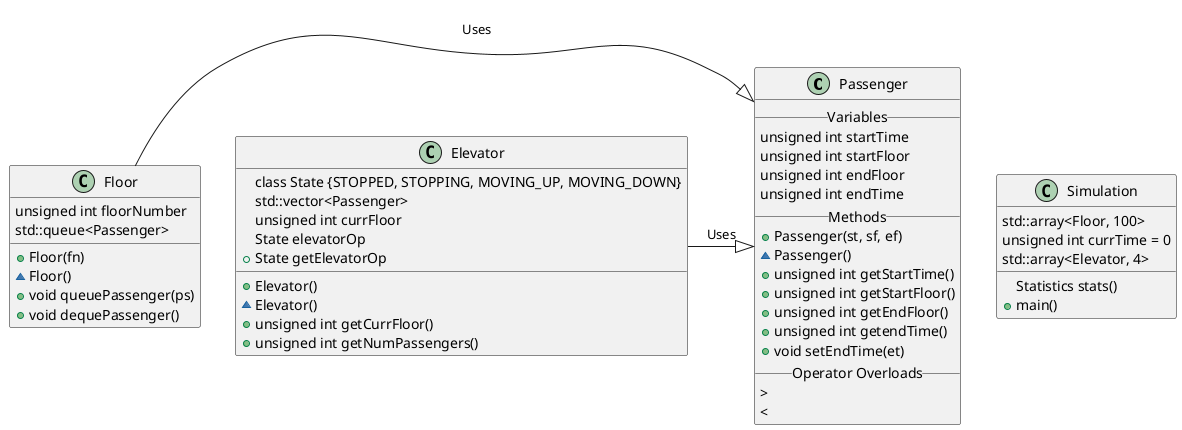 @startuml
class Passenger {
  __Variables__
  unsigned int startTime
  unsigned int startFloor
  unsigned int endFloor
  unsigned int endTime
  __Methods__
  +Passenger(st, sf, ef)
  ~Passenger()
  +unsigned int getStartTime()
  +unsigned int getStartFloor()
  +unsigned int getEndFloor()
  +unsigned int getendTime()
  +void setEndTime(et)
  __Operator Overloads__
  >
  <
}

class Floor {
  unsigned int floorNumber
  std::queue<Passenger>
  +Floor(fn)
  ~Floor()
  +void queuePassenger(ps)
  +void dequePassenger()
}

class Elevator {
  class State {STOPPED, STOPPING, MOVING_UP, MOVING_DOWN}
  std::vector<Passenger>
  unsigned int currFloor
  State elevatorOp
  +Elevator()
  ~Elevator()
  +unsigned int getCurrFloor()
  +unsigned int getNumPassengers()
  +State getElevatorOp
}

class Simulation {
  std::array<Floor, 100>
  unsigned int currTime = 0
  Statistics stats()
  std::array<Elevator, 4>
  +main()
}

Floor -|> Passenger : Uses
Elevator -|> Passenger : Uses
@enduml